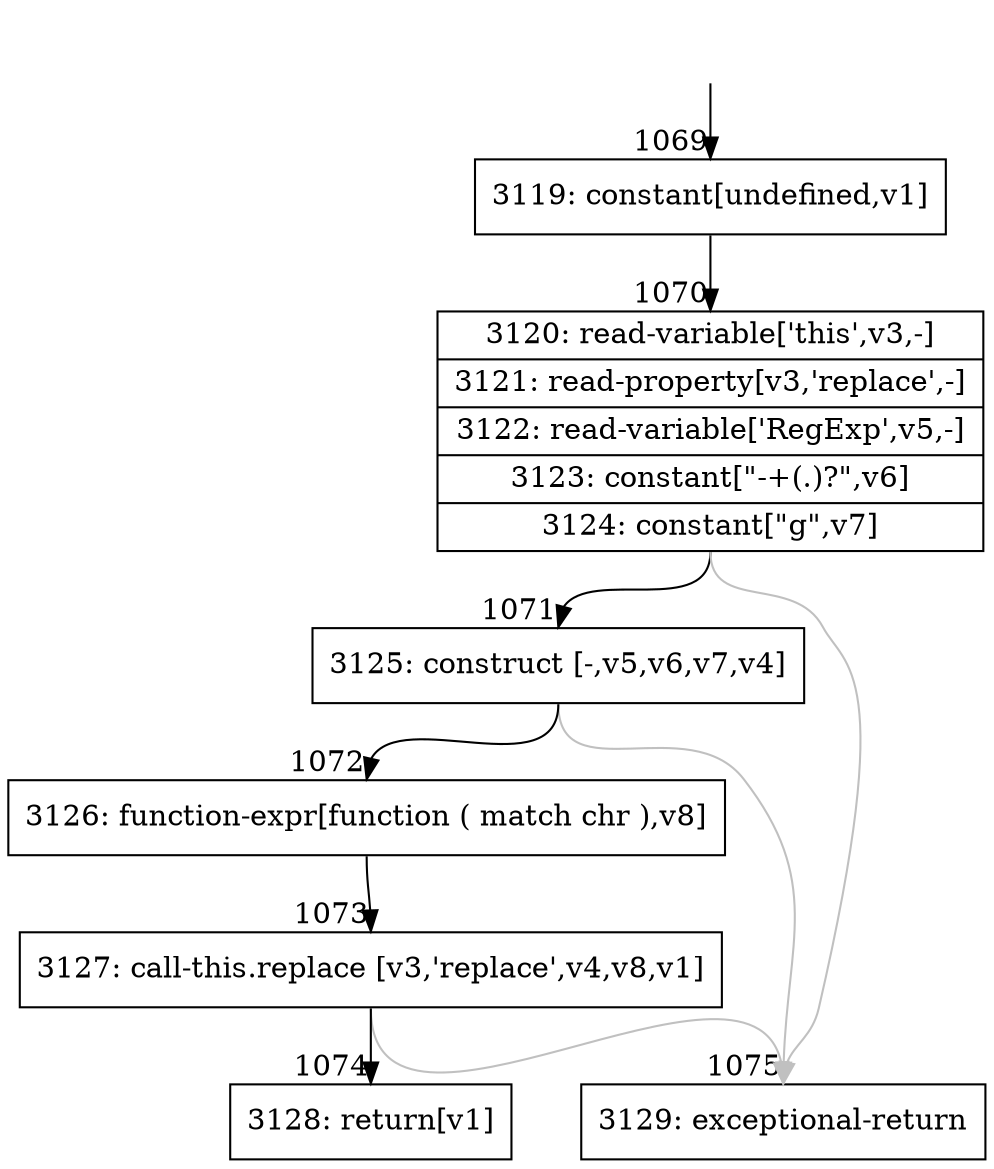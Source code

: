 digraph {
rankdir="TD"
BB_entry90[shape=none,label=""];
BB_entry90 -> BB1069 [tailport=s, headport=n, headlabel="    1069"]
BB1069 [shape=record label="{3119: constant[undefined,v1]}" ] 
BB1069 -> BB1070 [tailport=s, headport=n, headlabel="      1070"]
BB1070 [shape=record label="{3120: read-variable['this',v3,-]|3121: read-property[v3,'replace',-]|3122: read-variable['RegExp',v5,-]|3123: constant[\"-+(.)?\",v6]|3124: constant[\"g\",v7]}" ] 
BB1070 -> BB1071 [tailport=s, headport=n, headlabel="      1071"]
BB1070 -> BB1075 [tailport=s, headport=n, color=gray, headlabel="      1075"]
BB1071 [shape=record label="{3125: construct [-,v5,v6,v7,v4]}" ] 
BB1071 -> BB1072 [tailport=s, headport=n, headlabel="      1072"]
BB1071 -> BB1075 [tailport=s, headport=n, color=gray]
BB1072 [shape=record label="{3126: function-expr[function ( match chr ),v8]}" ] 
BB1072 -> BB1073 [tailport=s, headport=n, headlabel="      1073"]
BB1073 [shape=record label="{3127: call-this.replace [v3,'replace',v4,v8,v1]}" ] 
BB1073 -> BB1074 [tailport=s, headport=n, headlabel="      1074"]
BB1073 -> BB1075 [tailport=s, headport=n, color=gray]
BB1074 [shape=record label="{3128: return[v1]}" ] 
BB1075 [shape=record label="{3129: exceptional-return}" ] 
//#$~ 691
}
